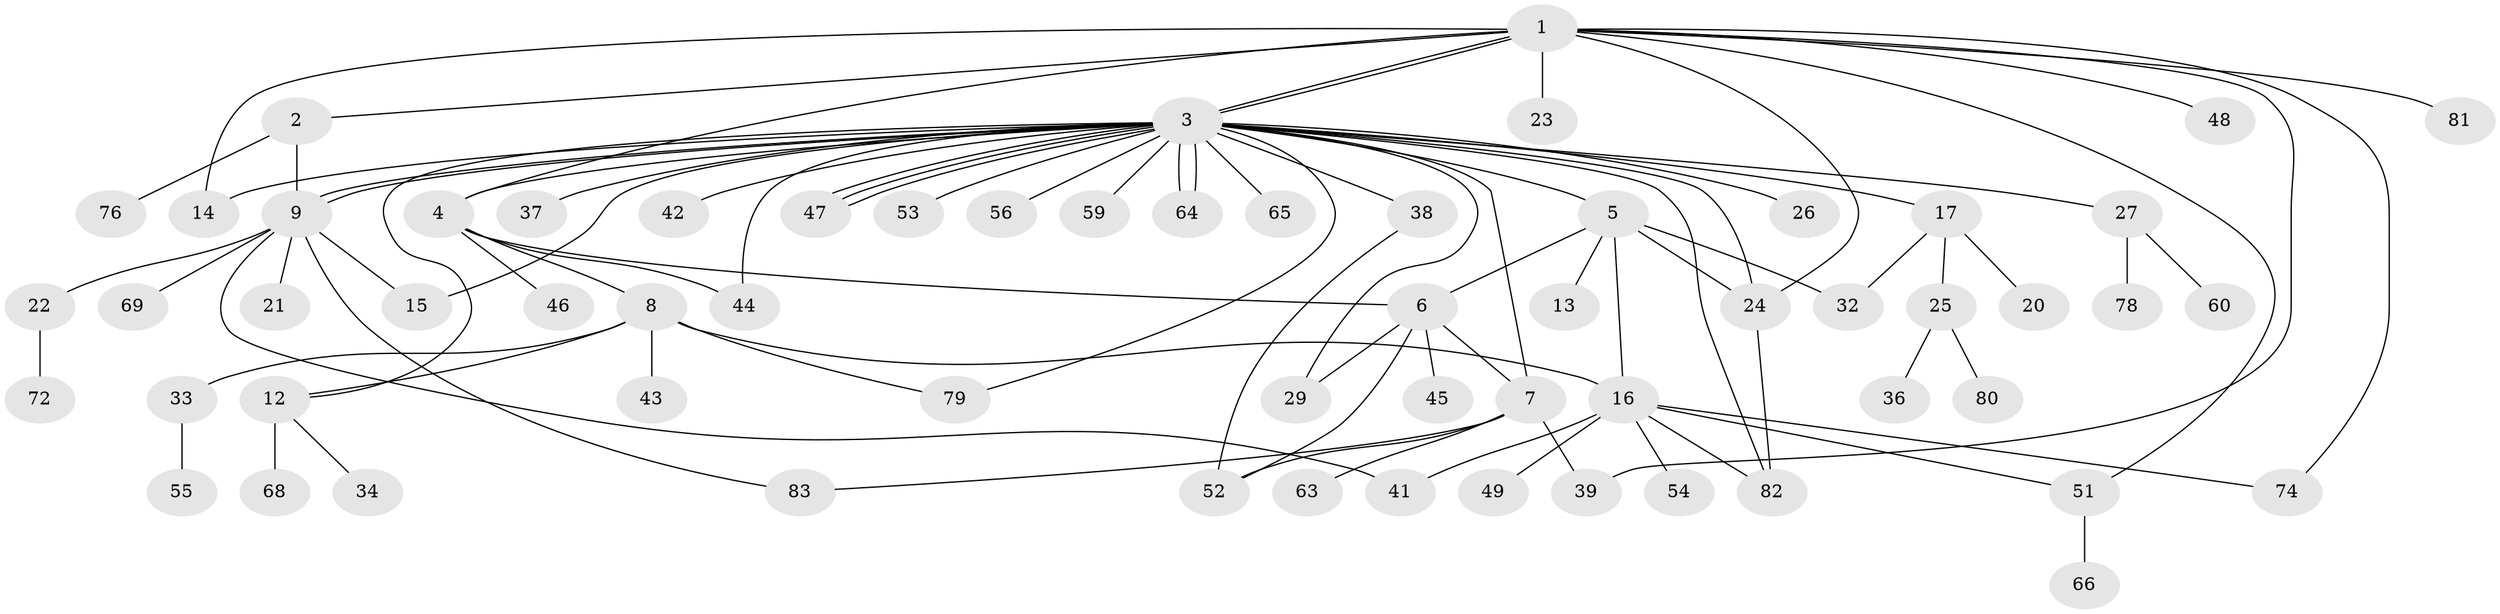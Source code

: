 // original degree distribution, {10: 0.023529411764705882, 2: 0.27058823529411763, 34: 0.011764705882352941, 8: 0.011764705882352941, 7: 0.023529411764705882, 6: 0.03529411764705882, 5: 0.047058823529411764, 4: 0.03529411764705882, 1: 0.38823529411764707, 3: 0.15294117647058825}
// Generated by graph-tools (version 1.1) at 2025/41/03/06/25 10:41:49]
// undirected, 63 vertices, 90 edges
graph export_dot {
graph [start="1"]
  node [color=gray90,style=filled];
  1 [super="+28"];
  2 [super="+58"];
  3 [super="+70"];
  4 [super="+10"];
  5 [super="+18"];
  6 [super="+35"];
  7 [super="+50"];
  8 [super="+11"];
  9 [super="+73"];
  12 [super="+19"];
  13;
  14 [super="+75"];
  15;
  16 [super="+40"];
  17 [super="+30"];
  20;
  21;
  22 [super="+31"];
  23;
  24;
  25;
  26;
  27;
  29;
  32 [super="+57"];
  33;
  34;
  36;
  37 [super="+62"];
  38 [super="+85"];
  39;
  41;
  42;
  43;
  44 [super="+71"];
  45;
  46;
  47;
  48;
  49 [super="+77"];
  51 [super="+61"];
  52 [super="+84"];
  53;
  54;
  55 [super="+67"];
  56;
  59;
  60;
  63;
  64;
  65;
  66;
  68;
  69;
  72;
  74;
  76;
  78;
  79;
  80;
  81;
  82;
  83;
  1 -- 2;
  1 -- 3;
  1 -- 3;
  1 -- 4 [weight=2];
  1 -- 23;
  1 -- 48;
  1 -- 74;
  1 -- 81;
  1 -- 14;
  1 -- 51;
  1 -- 39;
  1 -- 24;
  2 -- 9;
  2 -- 76;
  3 -- 4;
  3 -- 5 [weight=2];
  3 -- 7;
  3 -- 9;
  3 -- 9;
  3 -- 12;
  3 -- 14 [weight=2];
  3 -- 15;
  3 -- 17;
  3 -- 24 [weight=2];
  3 -- 26;
  3 -- 27;
  3 -- 29;
  3 -- 37;
  3 -- 38 [weight=2];
  3 -- 42;
  3 -- 44;
  3 -- 47;
  3 -- 47;
  3 -- 47;
  3 -- 53;
  3 -- 56;
  3 -- 59;
  3 -- 64;
  3 -- 64;
  3 -- 65;
  3 -- 79;
  3 -- 82;
  4 -- 6;
  4 -- 8 [weight=2];
  4 -- 46;
  4 -- 44;
  5 -- 6;
  5 -- 13;
  5 -- 24 [weight=2];
  5 -- 16;
  5 -- 32;
  6 -- 7;
  6 -- 29;
  6 -- 45;
  6 -- 52;
  7 -- 39 [weight=2];
  7 -- 52;
  7 -- 83;
  7 -- 63;
  8 -- 16;
  8 -- 33;
  8 -- 79;
  8 -- 43;
  8 -- 12;
  9 -- 15;
  9 -- 21;
  9 -- 22 [weight=2];
  9 -- 41;
  9 -- 69;
  9 -- 83;
  12 -- 34;
  12 -- 68;
  16 -- 41;
  16 -- 51;
  16 -- 54;
  16 -- 82;
  16 -- 49;
  16 -- 74;
  17 -- 20;
  17 -- 25;
  17 -- 32;
  22 -- 72;
  24 -- 82;
  25 -- 36;
  25 -- 80;
  27 -- 60;
  27 -- 78;
  33 -- 55;
  38 -- 52;
  51 -- 66;
}

